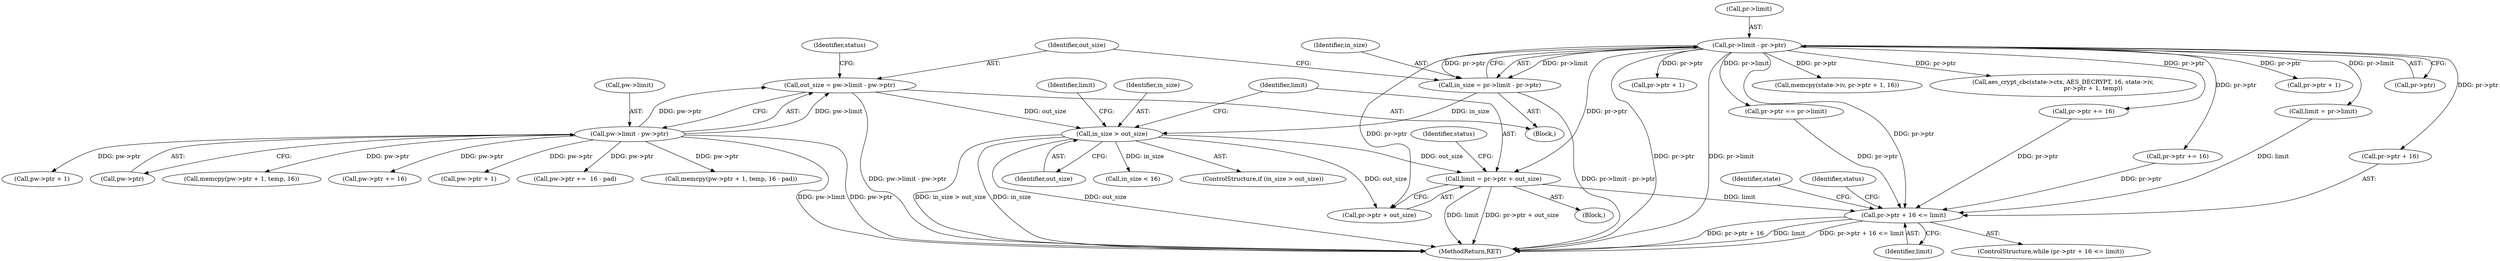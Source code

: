 digraph "0_ghostscript_8e9ce5016db968b40e4ec255a3005f2786cce45f_0@integer" {
"1000155" [label="(Call,limit = pr->ptr + out_size)"];
"1000128" [label="(Call,pr->limit - pr->ptr)"];
"1000151" [label="(Call,in_size > out_size)"];
"1000126" [label="(Call,in_size = pr->limit - pr->ptr)"];
"1000136" [label="(Call,out_size = pw->limit - pw->ptr)"];
"1000138" [label="(Call,pw->limit - pw->ptr)"];
"1000281" [label="(Call,pr->ptr + 16 <= limit)"];
"1000129" [label="(Call,pr->limit)"];
"1000363" [label="(Call,pw->ptr +=  16 - pad)"];
"1000353" [label="(Call,memcpy(pw->ptr + 1, temp, 16 - pad))"];
"1000157" [label="(Call,pr->ptr + out_size)"];
"1000304" [label="(Call,pr->ptr += 16)"];
"1000298" [label="(Call,pr->ptr + 1)"];
"1000136" [label="(Call,out_size = pw->limit - pw->ptr)"];
"1000163" [label="(Identifier,status)"];
"1000150" [label="(ControlStructure,if (in_size > out_size))"];
"1000275" [label="(Call,pr->ptr += 16)"];
"1000280" [label="(ControlStructure,while (pr->ptr + 16 <= limit))"];
"1000152" [label="(Identifier,in_size)"];
"1000397" [label="(MethodReturn,RET)"];
"1000128" [label="(Call,pr->limit - pr->ptr)"];
"1000291" [label="(Identifier,state)"];
"1000354" [label="(Call,pw->ptr + 1)"];
"1000156" [label="(Identifier,limit)"];
"1000281" [label="(Call,pr->ptr + 16 <= limit)"];
"1000126" [label="(Call,in_size = pr->limit - pr->ptr)"];
"1000142" [label="(Call,pw->ptr)"];
"1000153" [label="(Identifier,out_size)"];
"1000260" [label="(Call,memcpy(state->iv, pr->ptr + 1, 16))"];
"1000255" [label="(Call,in_size < 16)"];
"1000148" [label="(Identifier,status)"];
"1000372" [label="(Call,memcpy(pw->ptr + 1, temp, 16))"];
"1000289" [label="(Call,aes_crypt_cbc(state->ctx, AES_DECRYPT, 16, state->iv,\n                                pr->ptr + 1, temp))"];
"1000380" [label="(Call,pw->ptr += 16)"];
"1000167" [label="(Call,limit = pr->limit)"];
"1000137" [label="(Identifier,out_size)"];
"1000155" [label="(Call,limit = pr->ptr + out_size)"];
"1000287" [label="(Identifier,limit)"];
"1000282" [label="(Call,pr->ptr + 16)"];
"1000139" [label="(Call,pw->limit)"];
"1000168" [label="(Identifier,limit)"];
"1000154" [label="(Block,)"];
"1000264" [label="(Call,pr->ptr + 1)"];
"1000138" [label="(Call,pw->limit - pw->ptr)"];
"1000312" [label="(Call,pr->ptr == pr->limit)"];
"1000151" [label="(Call,in_size > out_size)"];
"1000373" [label="(Call,pw->ptr + 1)"];
"1000118" [label="(Block,)"];
"1000127" [label="(Identifier,in_size)"];
"1000387" [label="(Identifier,status)"];
"1000132" [label="(Call,pr->ptr)"];
"1000155" -> "1000154"  [label="AST: "];
"1000155" -> "1000157"  [label="CFG: "];
"1000156" -> "1000155"  [label="AST: "];
"1000157" -> "1000155"  [label="AST: "];
"1000163" -> "1000155"  [label="CFG: "];
"1000155" -> "1000397"  [label="DDG: pr->ptr + out_size"];
"1000155" -> "1000397"  [label="DDG: limit"];
"1000128" -> "1000155"  [label="DDG: pr->ptr"];
"1000151" -> "1000155"  [label="DDG: out_size"];
"1000155" -> "1000281"  [label="DDG: limit"];
"1000128" -> "1000126"  [label="AST: "];
"1000128" -> "1000132"  [label="CFG: "];
"1000129" -> "1000128"  [label="AST: "];
"1000132" -> "1000128"  [label="AST: "];
"1000126" -> "1000128"  [label="CFG: "];
"1000128" -> "1000397"  [label="DDG: pr->ptr"];
"1000128" -> "1000397"  [label="DDG: pr->limit"];
"1000128" -> "1000126"  [label="DDG: pr->limit"];
"1000128" -> "1000126"  [label="DDG: pr->ptr"];
"1000128" -> "1000157"  [label="DDG: pr->ptr"];
"1000128" -> "1000167"  [label="DDG: pr->limit"];
"1000128" -> "1000260"  [label="DDG: pr->ptr"];
"1000128" -> "1000264"  [label="DDG: pr->ptr"];
"1000128" -> "1000275"  [label="DDG: pr->ptr"];
"1000128" -> "1000281"  [label="DDG: pr->ptr"];
"1000128" -> "1000282"  [label="DDG: pr->ptr"];
"1000128" -> "1000289"  [label="DDG: pr->ptr"];
"1000128" -> "1000298"  [label="DDG: pr->ptr"];
"1000128" -> "1000304"  [label="DDG: pr->ptr"];
"1000128" -> "1000312"  [label="DDG: pr->limit"];
"1000151" -> "1000150"  [label="AST: "];
"1000151" -> "1000153"  [label="CFG: "];
"1000152" -> "1000151"  [label="AST: "];
"1000153" -> "1000151"  [label="AST: "];
"1000156" -> "1000151"  [label="CFG: "];
"1000168" -> "1000151"  [label="CFG: "];
"1000151" -> "1000397"  [label="DDG: in_size > out_size"];
"1000151" -> "1000397"  [label="DDG: in_size"];
"1000151" -> "1000397"  [label="DDG: out_size"];
"1000126" -> "1000151"  [label="DDG: in_size"];
"1000136" -> "1000151"  [label="DDG: out_size"];
"1000151" -> "1000157"  [label="DDG: out_size"];
"1000151" -> "1000255"  [label="DDG: in_size"];
"1000126" -> "1000118"  [label="AST: "];
"1000127" -> "1000126"  [label="AST: "];
"1000137" -> "1000126"  [label="CFG: "];
"1000126" -> "1000397"  [label="DDG: pr->limit - pr->ptr"];
"1000136" -> "1000118"  [label="AST: "];
"1000136" -> "1000138"  [label="CFG: "];
"1000137" -> "1000136"  [label="AST: "];
"1000138" -> "1000136"  [label="AST: "];
"1000148" -> "1000136"  [label="CFG: "];
"1000136" -> "1000397"  [label="DDG: pw->limit - pw->ptr"];
"1000138" -> "1000136"  [label="DDG: pw->limit"];
"1000138" -> "1000136"  [label="DDG: pw->ptr"];
"1000138" -> "1000142"  [label="CFG: "];
"1000139" -> "1000138"  [label="AST: "];
"1000142" -> "1000138"  [label="AST: "];
"1000138" -> "1000397"  [label="DDG: pw->ptr"];
"1000138" -> "1000397"  [label="DDG: pw->limit"];
"1000138" -> "1000353"  [label="DDG: pw->ptr"];
"1000138" -> "1000354"  [label="DDG: pw->ptr"];
"1000138" -> "1000363"  [label="DDG: pw->ptr"];
"1000138" -> "1000372"  [label="DDG: pw->ptr"];
"1000138" -> "1000373"  [label="DDG: pw->ptr"];
"1000138" -> "1000380"  [label="DDG: pw->ptr"];
"1000281" -> "1000280"  [label="AST: "];
"1000281" -> "1000287"  [label="CFG: "];
"1000282" -> "1000281"  [label="AST: "];
"1000287" -> "1000281"  [label="AST: "];
"1000291" -> "1000281"  [label="CFG: "];
"1000387" -> "1000281"  [label="CFG: "];
"1000281" -> "1000397"  [label="DDG: pr->ptr + 16"];
"1000281" -> "1000397"  [label="DDG: limit"];
"1000281" -> "1000397"  [label="DDG: pr->ptr + 16 <= limit"];
"1000312" -> "1000281"  [label="DDG: pr->ptr"];
"1000275" -> "1000281"  [label="DDG: pr->ptr"];
"1000304" -> "1000281"  [label="DDG: pr->ptr"];
"1000167" -> "1000281"  [label="DDG: limit"];
}
